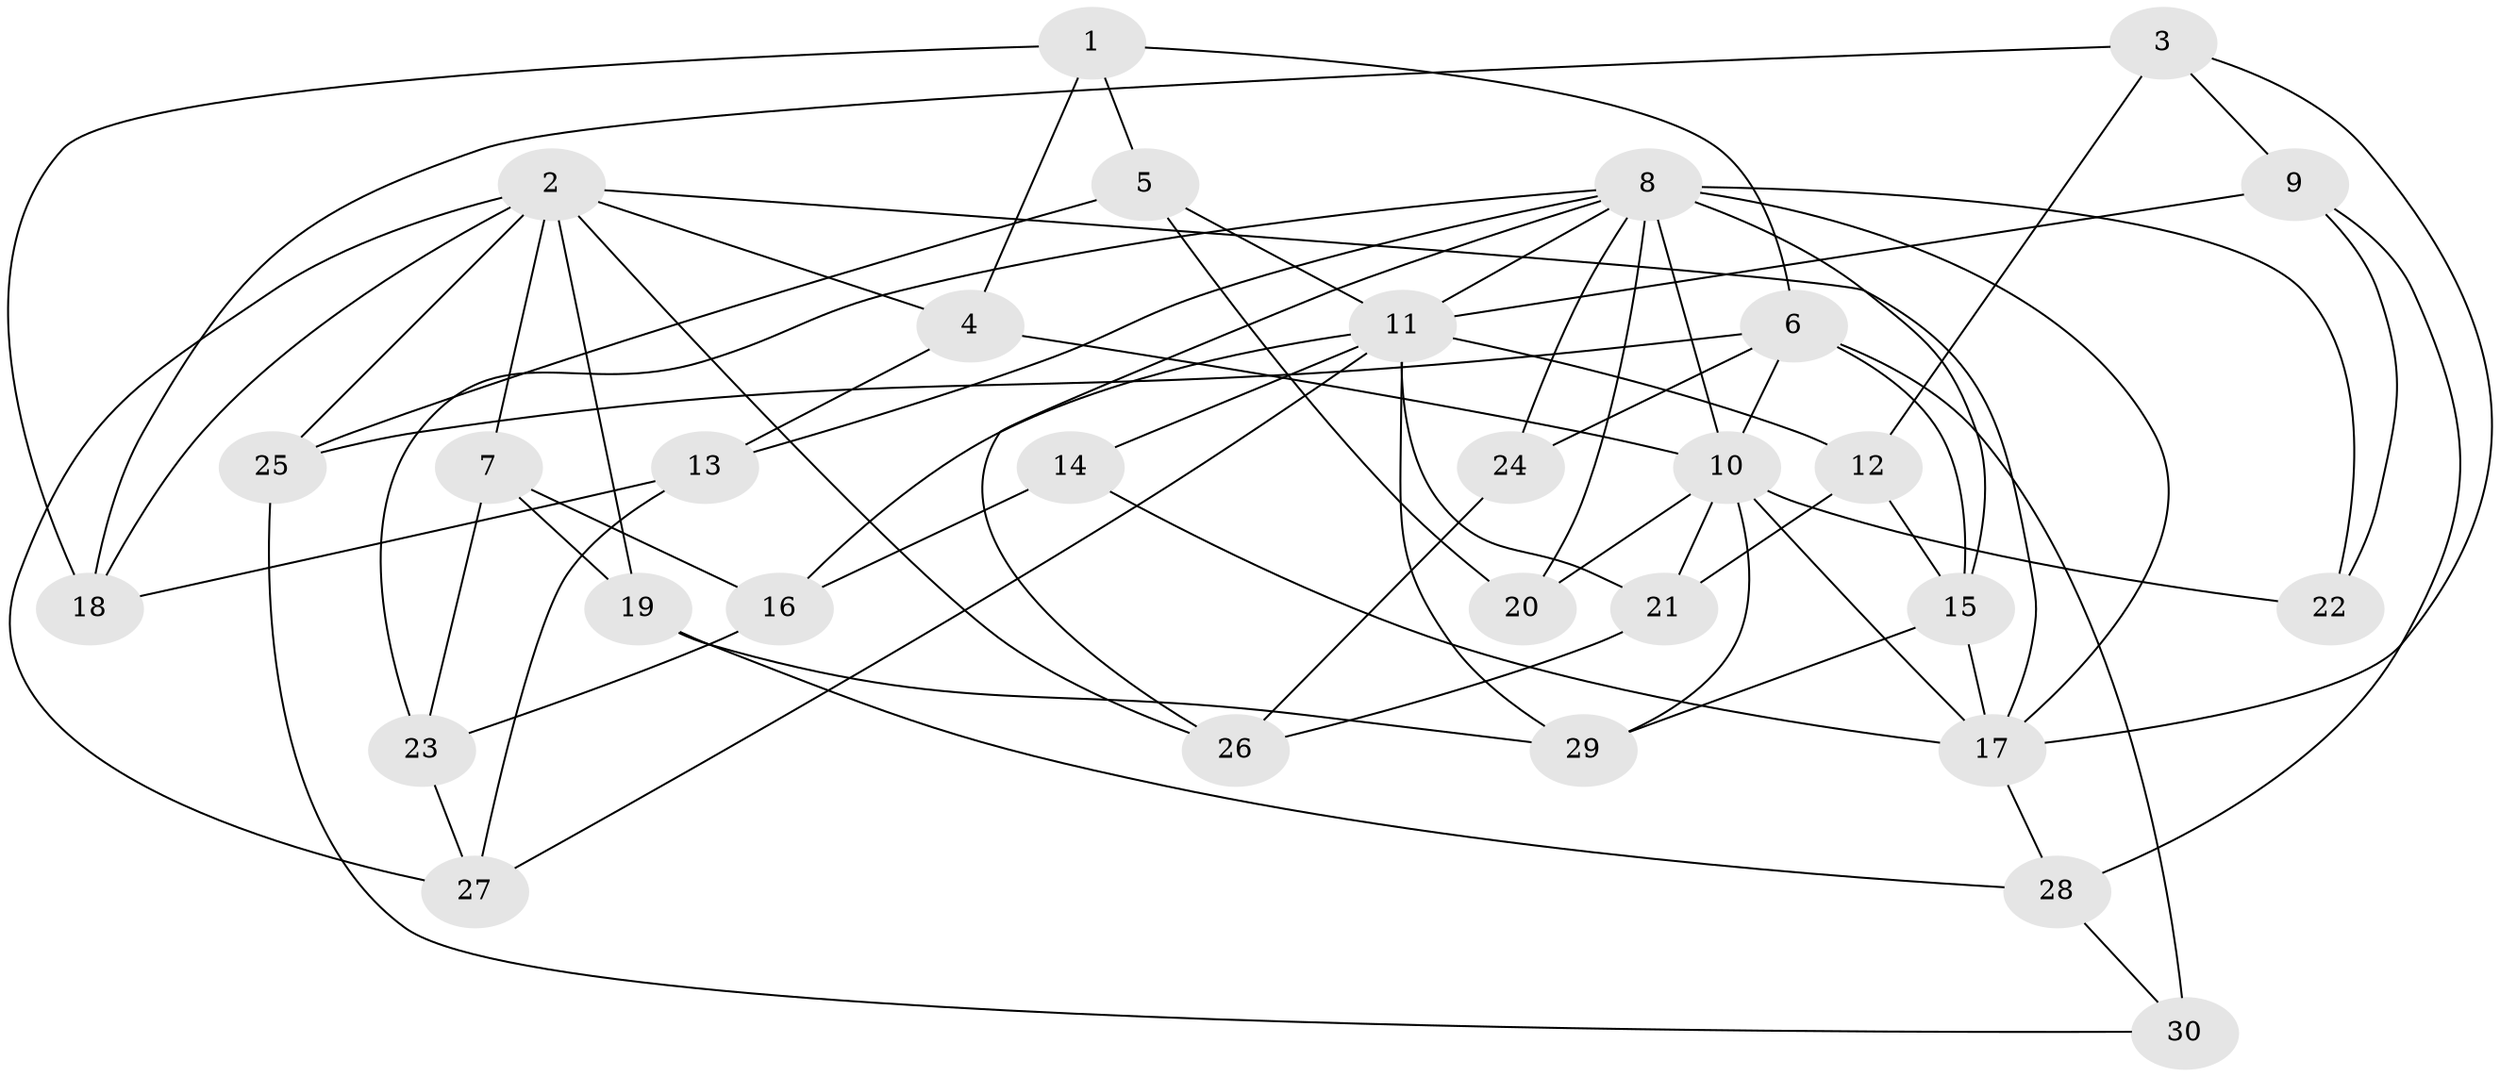 // original degree distribution, {4: 1.0}
// Generated by graph-tools (version 1.1) at 2025/37/03/09/25 02:37:55]
// undirected, 30 vertices, 70 edges
graph export_dot {
graph [start="1"]
  node [color=gray90,style=filled];
  1;
  2;
  3;
  4;
  5;
  6;
  7;
  8;
  9;
  10;
  11;
  12;
  13;
  14;
  15;
  16;
  17;
  18;
  19;
  20;
  21;
  22;
  23;
  24;
  25;
  26;
  27;
  28;
  29;
  30;
  1 -- 4 [weight=1.0];
  1 -- 5 [weight=1.0];
  1 -- 6 [weight=1.0];
  1 -- 18 [weight=1.0];
  2 -- 4 [weight=1.0];
  2 -- 7 [weight=1.0];
  2 -- 17 [weight=1.0];
  2 -- 18 [weight=1.0];
  2 -- 19 [weight=1.0];
  2 -- 25 [weight=1.0];
  2 -- 26 [weight=1.0];
  2 -- 27 [weight=1.0];
  3 -- 9 [weight=1.0];
  3 -- 12 [weight=1.0];
  3 -- 17 [weight=1.0];
  3 -- 18 [weight=1.0];
  4 -- 10 [weight=1.0];
  4 -- 13 [weight=1.0];
  5 -- 11 [weight=1.0];
  5 -- 20 [weight=1.0];
  5 -- 25 [weight=1.0];
  6 -- 10 [weight=1.0];
  6 -- 15 [weight=3.0];
  6 -- 24 [weight=2.0];
  6 -- 25 [weight=1.0];
  6 -- 30 [weight=2.0];
  7 -- 16 [weight=1.0];
  7 -- 19 [weight=1.0];
  7 -- 23 [weight=1.0];
  8 -- 10 [weight=1.0];
  8 -- 11 [weight=1.0];
  8 -- 13 [weight=1.0];
  8 -- 15 [weight=2.0];
  8 -- 17 [weight=1.0];
  8 -- 20 [weight=1.0];
  8 -- 22 [weight=2.0];
  8 -- 23 [weight=1.0];
  8 -- 24 [weight=1.0];
  8 -- 26 [weight=1.0];
  9 -- 11 [weight=1.0];
  9 -- 22 [weight=1.0];
  9 -- 28 [weight=1.0];
  10 -- 17 [weight=1.0];
  10 -- 20 [weight=2.0];
  10 -- 21 [weight=2.0];
  10 -- 22 [weight=1.0];
  10 -- 29 [weight=1.0];
  11 -- 12 [weight=3.0];
  11 -- 14 [weight=1.0];
  11 -- 16 [weight=1.0];
  11 -- 21 [weight=2.0];
  11 -- 27 [weight=1.0];
  11 -- 29 [weight=1.0];
  12 -- 15 [weight=1.0];
  12 -- 21 [weight=1.0];
  13 -- 18 [weight=1.0];
  13 -- 27 [weight=1.0];
  14 -- 16 [weight=1.0];
  14 -- 17 [weight=2.0];
  15 -- 17 [weight=1.0];
  15 -- 29 [weight=1.0];
  16 -- 23 [weight=1.0];
  17 -- 28 [weight=1.0];
  19 -- 28 [weight=1.0];
  19 -- 29 [weight=1.0];
  21 -- 26 [weight=1.0];
  23 -- 27 [weight=1.0];
  24 -- 26 [weight=1.0];
  25 -- 30 [weight=1.0];
  28 -- 30 [weight=1.0];
}

